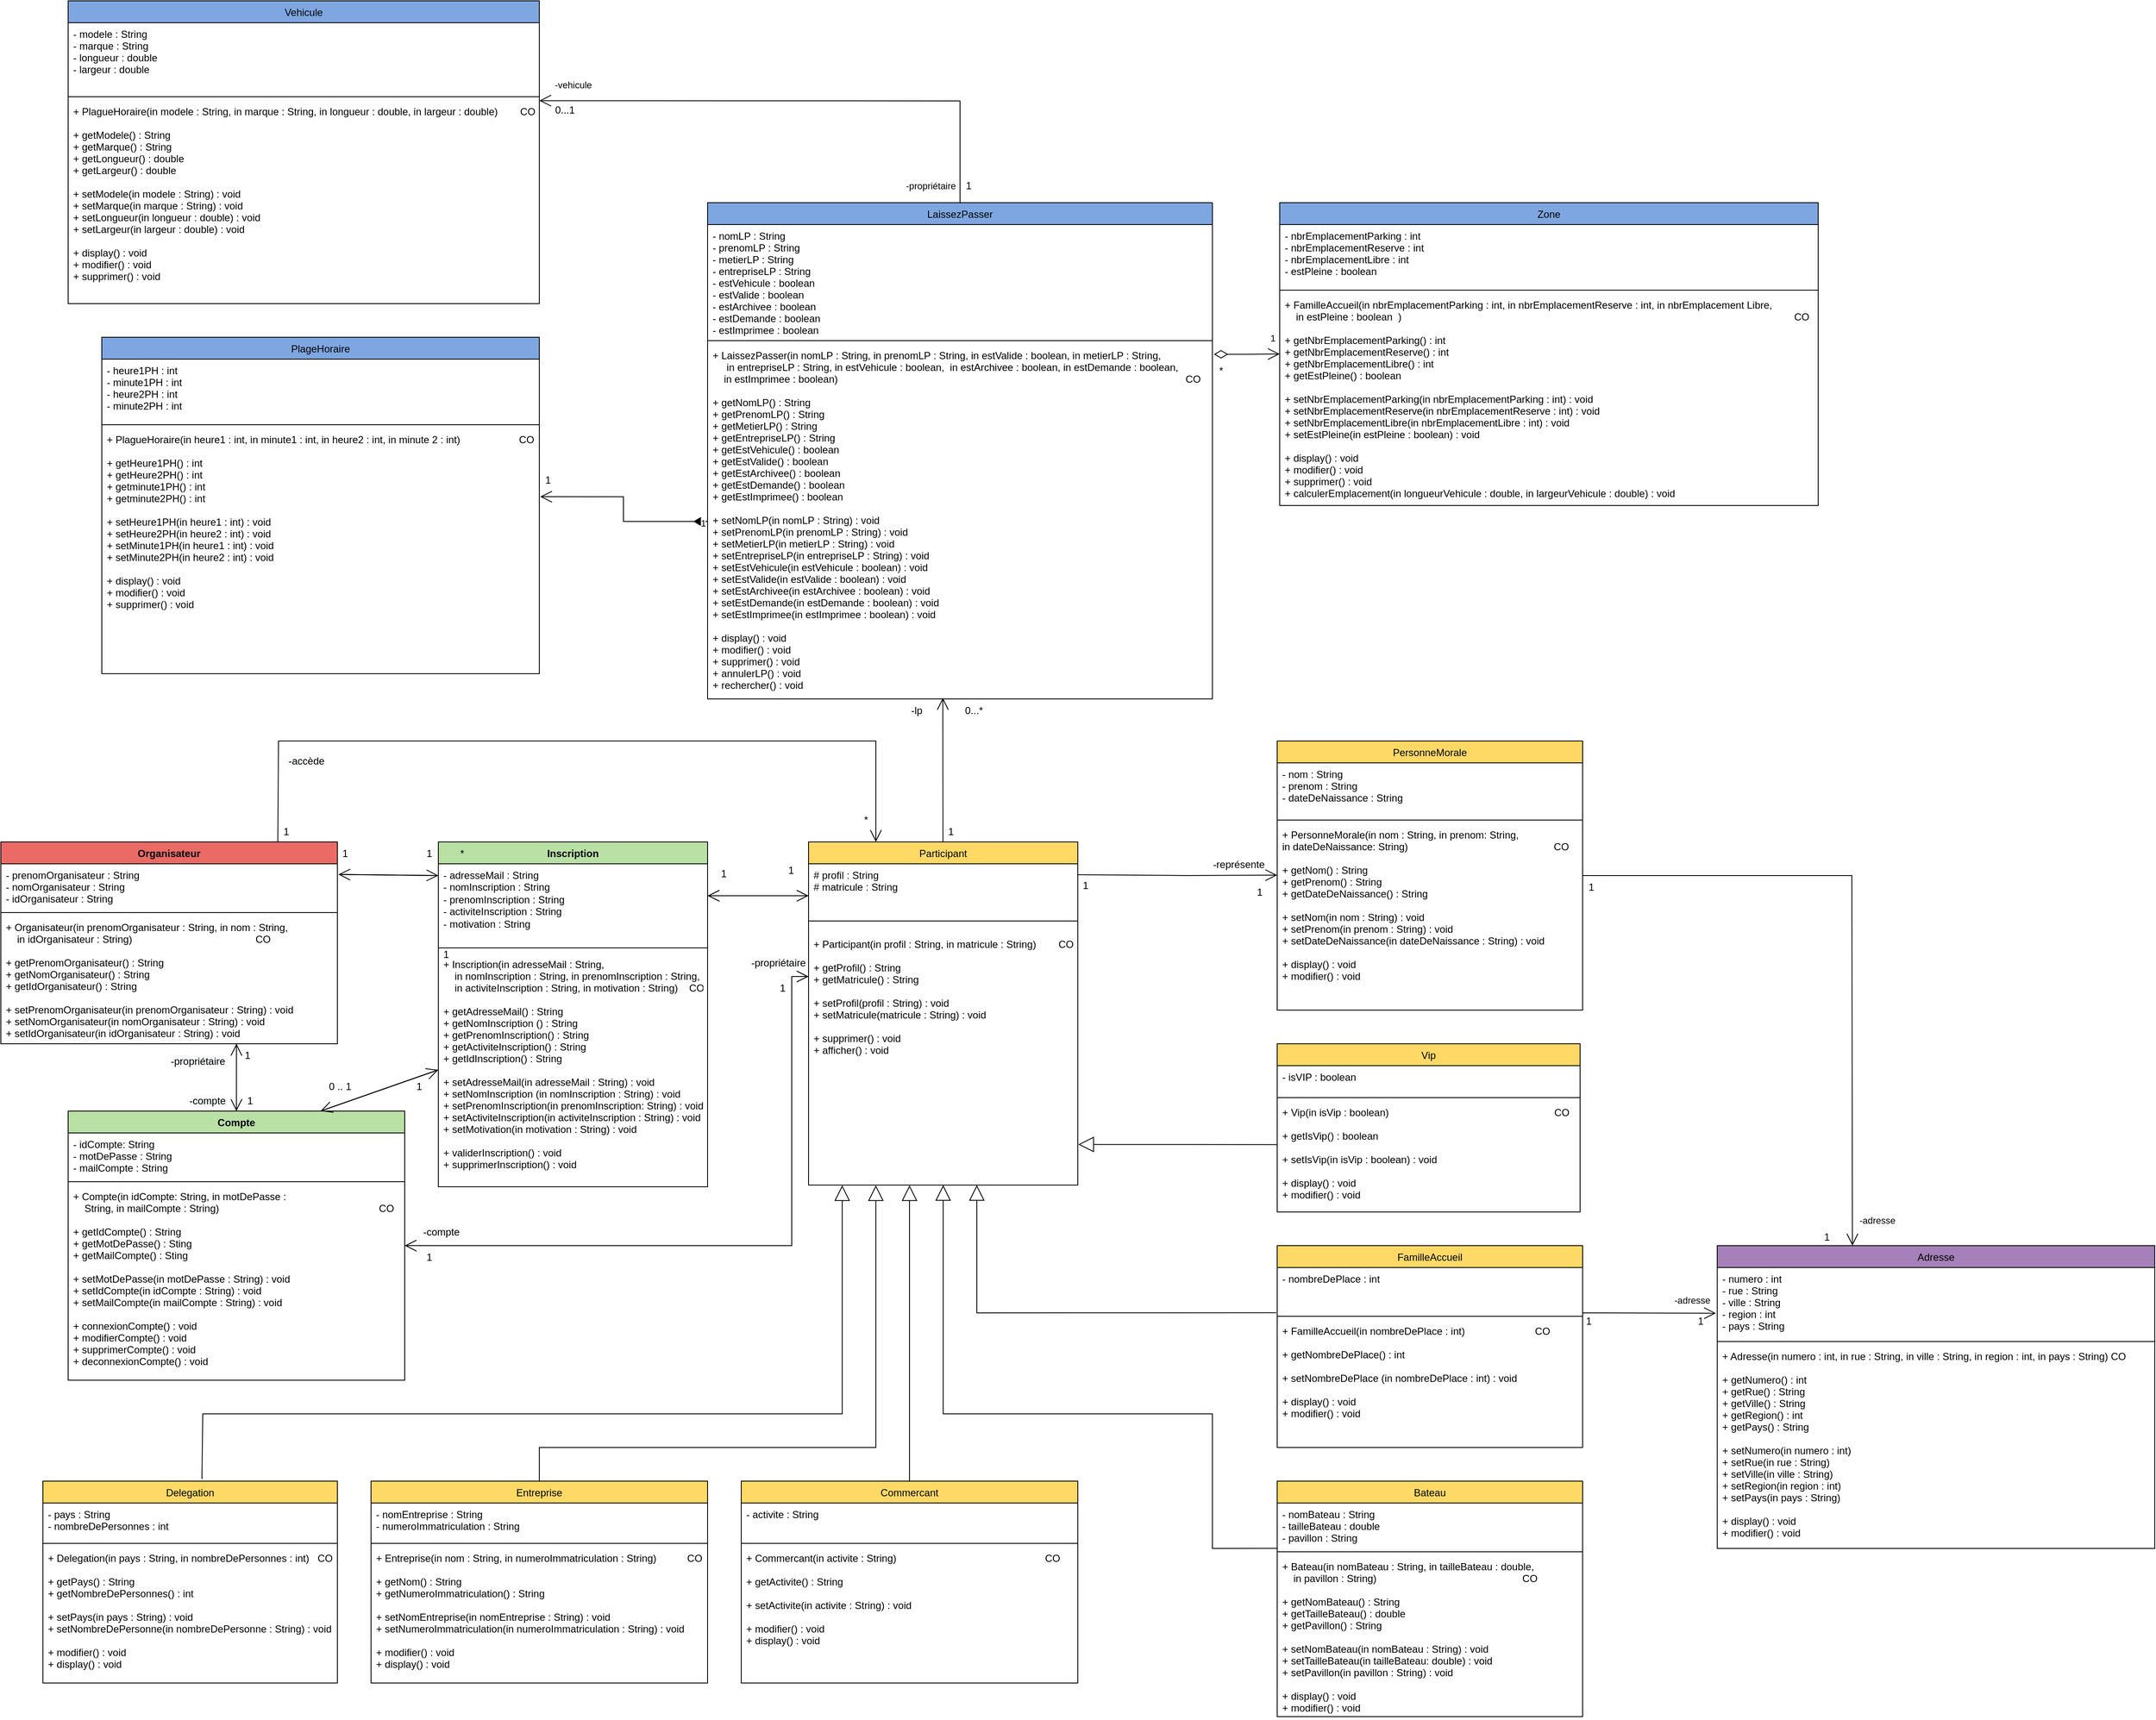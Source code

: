 <mxfile version="17.1.2" type="github">
  <diagram id="pmPVxWBvfErrvhI0WtuU" name="DDC1">
    <mxGraphModel dx="2447" dy="2201" grid="1" gridSize="10" guides="1" tooltips="1" connect="1" arrows="1" fold="1" page="1" pageScale="1" pageWidth="1169" pageHeight="827" background="none" math="0" shadow="0">
      <root>
        <mxCell id="0" />
        <mxCell id="1" parent="0" />
        <mxCell id="7gchvuawiLb_LsRf-Ycw-1" value="LaissezPasser" style="swimlane;fontStyle=0;align=center;verticalAlign=top;childLayout=stackLayout;horizontal=1;startSize=26;horizontalStack=0;resizeParent=1;resizeLast=0;collapsible=1;marginBottom=0;rounded=0;shadow=0;strokeWidth=1;fillColor=#7EA6E0;" parent="1" vertex="1">
          <mxGeometry x="160" y="-720" width="600" height="590" as="geometry">
            <mxRectangle x="130" y="380" width="160" height="26" as="alternateBounds" />
          </mxGeometry>
        </mxCell>
        <mxCell id="7gchvuawiLb_LsRf-Ycw-2" value="- nomLP : String&#xa;- prenomLP : String&#xa;- metierLP : String&#xa;- entrepriseLP : String&#xa;- estVehicule : boolean&#xa;- estValide : boolean&#xa;- estArchivee : boolean&#xa;- estDemande : boolean&#xa;- estImprimee : boolean" style="text;align=left;verticalAlign=top;spacingLeft=4;spacingRight=4;overflow=hidden;rotatable=0;points=[[0,0.5],[1,0.5]];portConstraint=eastwest;" parent="7gchvuawiLb_LsRf-Ycw-1" vertex="1">
          <mxGeometry y="26" width="600" height="134" as="geometry" />
        </mxCell>
        <mxCell id="7gchvuawiLb_LsRf-Ycw-3" value="" style="line;html=1;strokeWidth=1;align=left;verticalAlign=middle;spacingTop=-1;spacingLeft=3;spacingRight=3;rotatable=0;labelPosition=right;points=[];portConstraint=eastwest;" parent="7gchvuawiLb_LsRf-Ycw-1" vertex="1">
          <mxGeometry y="160" width="600" height="8" as="geometry" />
        </mxCell>
        <mxCell id="7gchvuawiLb_LsRf-Ycw-4" value="+ LaissezPasser(in nomLP : String, in prenomLP : String, in estValide : boolean, in metierLP : String,&#xa;     in entrepriseLP : String, in estVehicule : boolean,  in estArchivee : boolean, in estDemande : boolean, &#xa;    in estImprimee : boolean)                                                                                                                            CO&#xa;&#xa;+ getNomLP() : String&#xa;+ getPrenomLP() : String&#xa;+ getMetierLP() : String&#xa;+ getEntrepriseLP() : String&#xa;+ getEstVehicule() : boolean&#xa;+ getEstValide() : boolean&#xa;+ getEstArchivee() : boolean &#xa;+ getEstDemande() : boolean &#xa;+ getEstImprimee() : boolean &#xa;&#xa;+ setNomLP(in nomLP : String) : void&#xa;+ setPrenomLP(in prenomLP : String) : void&#xa;+ setMetierLP(in metierLP : String) : void&#xa;+ setEntrepriseLP(in entrepriseLP : String) : void&#xa;+ setEstVehicule(in estVehicule : boolean) : void&#xa;+ setEstValide(in estValide : boolean) : void&#xa;+ setEstArchivee(in estArchivee : boolean) : void&#xa;+ setEstDemande(in estDemande : boolean) : void&#xa;+ setEstImprimee(in estImprimee : boolean) : void&#xa;&#xa;+ display() : void&#xa;+ modifier() : void&#xa;+ supprimer() : void&#xa;+ annulerLP() : void&#xa;+ rechercher() : void&#xa;" style="text;align=left;verticalAlign=top;spacingLeft=4;spacingRight=4;overflow=hidden;rotatable=0;points=[[0,0.5],[1,0.5]];portConstraint=eastwest;" parent="7gchvuawiLb_LsRf-Ycw-1" vertex="1">
          <mxGeometry y="168" width="600" height="422" as="geometry" />
        </mxCell>
        <mxCell id="7gchvuawiLb_LsRf-Ycw-7" value="Participant" style="swimlane;fontStyle=0;align=center;verticalAlign=top;childLayout=stackLayout;horizontal=1;startSize=26;horizontalStack=0;resizeParent=1;resizeLast=0;collapsible=1;marginBottom=0;rounded=0;shadow=0;strokeWidth=1;fillColor=#FFD966;" parent="1" vertex="1">
          <mxGeometry x="280" y="40" width="320" height="408" as="geometry">
            <mxRectangle x="330" y="50" width="160" height="26" as="alternateBounds" />
          </mxGeometry>
        </mxCell>
        <mxCell id="7gchvuawiLb_LsRf-Ycw-8" value="# profil : String&#xa;# matricule : String&#xa;" style="text;align=left;verticalAlign=top;spacingLeft=4;spacingRight=4;overflow=hidden;rotatable=0;points=[[0,0.5],[1,0.5]];portConstraint=eastwest;rounded=0;shadow=0;html=0;" parent="7gchvuawiLb_LsRf-Ycw-7" vertex="1">
          <mxGeometry y="26" width="320" height="54" as="geometry" />
        </mxCell>
        <mxCell id="7gchvuawiLb_LsRf-Ycw-9" value="" style="line;html=1;strokeWidth=1;align=left;verticalAlign=middle;spacingTop=-1;spacingLeft=3;spacingRight=3;rotatable=0;labelPosition=right;points=[];portConstraint=eastwest;" parent="7gchvuawiLb_LsRf-Ycw-7" vertex="1">
          <mxGeometry y="80" width="320" height="28" as="geometry" />
        </mxCell>
        <mxCell id="7gchvuawiLb_LsRf-Ycw-10" value="+ Participant(in profil : String, in matricule : String)        CO&#xa;&#xa;+ getProfil() : String&#xa;+ getMatricule() : String&#xa;&#xa;+ setProfil(profil : String) : void&#xa;+ setMatricule(matricule : String) : void&#xa;&#xa;+ supprimer() : void&#xa;+ afficher() : void&#xa;&#xa;" style="text;align=left;verticalAlign=top;spacingLeft=4;spacingRight=4;overflow=hidden;rotatable=0;points=[[0,0.5],[1,0.5]];portConstraint=eastwest;" parent="7gchvuawiLb_LsRf-Ycw-7" vertex="1">
          <mxGeometry y="108" width="320" height="300" as="geometry" />
        </mxCell>
        <mxCell id="7gchvuawiLb_LsRf-Ycw-11" value="PersonneMorale" style="swimlane;fontStyle=0;align=center;verticalAlign=top;childLayout=stackLayout;horizontal=1;startSize=26;horizontalStack=0;resizeParent=1;resizeLast=0;collapsible=1;marginBottom=0;rounded=0;shadow=0;strokeWidth=1;fillColor=#FFD966;" parent="1" vertex="1">
          <mxGeometry x="837" y="-80" width="363" height="320" as="geometry">
            <mxRectangle x="330" y="50" width="160" height="26" as="alternateBounds" />
          </mxGeometry>
        </mxCell>
        <mxCell id="7gchvuawiLb_LsRf-Ycw-12" value="- nom : String&#xa;- prenom : String&#xa;- dateDeNaissance : String&#xa;" style="text;align=left;verticalAlign=top;spacingLeft=4;spacingRight=4;overflow=hidden;rotatable=0;points=[[0,0.5],[1,0.5]];portConstraint=eastwest;rounded=0;shadow=0;html=0;" parent="7gchvuawiLb_LsRf-Ycw-11" vertex="1">
          <mxGeometry y="26" width="363" height="64" as="geometry" />
        </mxCell>
        <mxCell id="7gchvuawiLb_LsRf-Ycw-13" value="" style="line;html=1;strokeWidth=1;align=left;verticalAlign=middle;spacingTop=-1;spacingLeft=3;spacingRight=3;rotatable=0;labelPosition=right;points=[];portConstraint=eastwest;" parent="7gchvuawiLb_LsRf-Ycw-11" vertex="1">
          <mxGeometry y="90" width="363" height="8" as="geometry" />
        </mxCell>
        <mxCell id="7gchvuawiLb_LsRf-Ycw-14" value="+ PersonneMorale(in nom : String, in prenom: String, &#xa;in dateDeNaissance: String)                                                    CO&#xa;&#xa;+ getNom() : String&#xa;+ getPrenom() : String&#xa;+ getDateDeNaissance() : String&#xa;&#xa;+ setNom(in nom : String) : void&#xa;+ setPrenom(in prenom : String) : void&#xa;+ setDateDeNaissance(in dateDeNaissance : String) : void&#xa;&#xa;+ display() : void&#xa;+ modifier() : void" style="text;align=left;verticalAlign=top;spacingLeft=4;spacingRight=4;overflow=hidden;rotatable=0;points=[[0,0.5],[1,0.5]];portConstraint=eastwest;" parent="7gchvuawiLb_LsRf-Ycw-11" vertex="1">
          <mxGeometry y="98" width="363" height="222" as="geometry" />
        </mxCell>
        <mxCell id="7gchvuawiLb_LsRf-Ycw-15" value="Entreprise" style="swimlane;fontStyle=0;align=center;verticalAlign=top;childLayout=stackLayout;horizontal=1;startSize=26;horizontalStack=0;resizeParent=1;resizeLast=0;collapsible=1;marginBottom=0;rounded=0;shadow=0;strokeWidth=1;fillColor=#FFD966;" parent="1" vertex="1">
          <mxGeometry x="-240" y="800" width="400" height="240" as="geometry">
            <mxRectangle x="130" y="380" width="160" height="26" as="alternateBounds" />
          </mxGeometry>
        </mxCell>
        <mxCell id="7gchvuawiLb_LsRf-Ycw-16" value="- nomEntreprise : String&#xa;- numeroImmatriculation : String" style="text;align=left;verticalAlign=top;spacingLeft=4;spacingRight=4;overflow=hidden;rotatable=0;points=[[0,0.5],[1,0.5]];portConstraint=eastwest;" parent="7gchvuawiLb_LsRf-Ycw-15" vertex="1">
          <mxGeometry y="26" width="400" height="44" as="geometry" />
        </mxCell>
        <mxCell id="7gchvuawiLb_LsRf-Ycw-17" value="" style="line;html=1;strokeWidth=1;align=left;verticalAlign=middle;spacingTop=-1;spacingLeft=3;spacingRight=3;rotatable=0;labelPosition=right;points=[];portConstraint=eastwest;" parent="7gchvuawiLb_LsRf-Ycw-15" vertex="1">
          <mxGeometry y="70" width="400" height="8" as="geometry" />
        </mxCell>
        <mxCell id="7gchvuawiLb_LsRf-Ycw-18" value="+ Entreprise(in nom : String, in numeroImmatriculation : String)           CO&#xa;&#xa;+ getNom() : String&#xa;+ getNumeroImmatriculation() : String&#xa;&#xa;+ setNomEntreprise(in nomEntreprise : String) : void&#xa;+ setNumeroImmatriculation(in numeroImmatriculation : String) : void&#xa;&#xa;+ modifier() : void &#xa;+ display() : void" style="text;align=left;verticalAlign=top;spacingLeft=4;spacingRight=4;overflow=hidden;rotatable=0;points=[[0,0.5],[1,0.5]];portConstraint=eastwest;" parent="7gchvuawiLb_LsRf-Ycw-15" vertex="1">
          <mxGeometry y="78" width="400" height="162" as="geometry" />
        </mxCell>
        <mxCell id="7gchvuawiLb_LsRf-Ycw-19" value="Delegation" style="swimlane;fontStyle=0;align=center;verticalAlign=top;childLayout=stackLayout;horizontal=1;startSize=26;horizontalStack=0;resizeParent=1;resizeLast=0;collapsible=1;marginBottom=0;rounded=0;shadow=0;strokeWidth=1;fillColor=#FFD966;" parent="1" vertex="1">
          <mxGeometry x="-630" y="800" width="350" height="240" as="geometry">
            <mxRectangle x="130" y="380" width="160" height="26" as="alternateBounds" />
          </mxGeometry>
        </mxCell>
        <mxCell id="7gchvuawiLb_LsRf-Ycw-20" value="- pays : String&#xa;- nombreDePersonnes : int" style="text;align=left;verticalAlign=top;spacingLeft=4;spacingRight=4;overflow=hidden;rotatable=0;points=[[0,0.5],[1,0.5]];portConstraint=eastwest;" parent="7gchvuawiLb_LsRf-Ycw-19" vertex="1">
          <mxGeometry y="26" width="350" height="44" as="geometry" />
        </mxCell>
        <mxCell id="7gchvuawiLb_LsRf-Ycw-21" value="" style="line;html=1;strokeWidth=1;align=left;verticalAlign=middle;spacingTop=-1;spacingLeft=3;spacingRight=3;rotatable=0;labelPosition=right;points=[];portConstraint=eastwest;" parent="7gchvuawiLb_LsRf-Ycw-19" vertex="1">
          <mxGeometry y="70" width="350" height="8" as="geometry" />
        </mxCell>
        <mxCell id="7gchvuawiLb_LsRf-Ycw-22" value="+ Delegation(in pays : String, in nombreDePersonnes : int)   CO&#xa;&#xa;+ getPays() : String&#xa;+ getNombreDePersonnes() : int&#xa;&#xa;+ setPays(in pays : String) : void&#xa;+ setNombreDePersonne(in nombreDePersonne : String) : void&#xa;&#xa;+ modifier() : void &#xa;+ display() : void&#xa;&#xa;&#xa;" style="text;align=left;verticalAlign=top;spacingLeft=4;spacingRight=4;overflow=hidden;rotatable=0;points=[[0,0.5],[1,0.5]];portConstraint=eastwest;" parent="7gchvuawiLb_LsRf-Ycw-19" vertex="1">
          <mxGeometry y="78" width="350" height="162" as="geometry" />
        </mxCell>
        <mxCell id="7gchvuawiLb_LsRf-Ycw-23" value="Commercant" style="swimlane;fontStyle=0;align=center;verticalAlign=top;childLayout=stackLayout;horizontal=1;startSize=26;horizontalStack=0;resizeParent=1;resizeLast=0;collapsible=1;marginBottom=0;rounded=0;shadow=0;strokeWidth=1;fillColor=#FFD966;" parent="1" vertex="1">
          <mxGeometry x="200" y="800" width="400" height="240" as="geometry">
            <mxRectangle x="130" y="380" width="160" height="26" as="alternateBounds" />
          </mxGeometry>
        </mxCell>
        <mxCell id="7gchvuawiLb_LsRf-Ycw-24" value="- activite : String&#xa;" style="text;align=left;verticalAlign=top;spacingLeft=4;spacingRight=4;overflow=hidden;rotatable=0;points=[[0,0.5],[1,0.5]];portConstraint=eastwest;" parent="7gchvuawiLb_LsRf-Ycw-23" vertex="1">
          <mxGeometry y="26" width="400" height="44" as="geometry" />
        </mxCell>
        <mxCell id="7gchvuawiLb_LsRf-Ycw-25" value="" style="line;html=1;strokeWidth=1;align=left;verticalAlign=middle;spacingTop=-1;spacingLeft=3;spacingRight=3;rotatable=0;labelPosition=right;points=[];portConstraint=eastwest;" parent="7gchvuawiLb_LsRf-Ycw-23" vertex="1">
          <mxGeometry y="70" width="400" height="8" as="geometry" />
        </mxCell>
        <mxCell id="7gchvuawiLb_LsRf-Ycw-26" value="+ Commercant(in activite : String)                                                     CO &#xa;&#xa;+ getActivite() : String   &#xa;                                                  &#xa;+ setActivite(in activite : String) : void&#xa;&#xa;+ modifier() : void&#xa;+ display() : void&#xa;" style="text;align=left;verticalAlign=top;spacingLeft=4;spacingRight=4;overflow=hidden;rotatable=0;points=[[0,0.5],[1,0.5]];portConstraint=eastwest;" parent="7gchvuawiLb_LsRf-Ycw-23" vertex="1">
          <mxGeometry y="78" width="400" height="162" as="geometry" />
        </mxCell>
        <mxCell id="7gchvuawiLb_LsRf-Ycw-27" value="Bateau" style="swimlane;fontStyle=0;align=center;verticalAlign=top;childLayout=stackLayout;horizontal=1;startSize=26;horizontalStack=0;resizeParent=1;resizeLast=0;collapsible=1;marginBottom=0;rounded=0;shadow=0;strokeWidth=1;fillColor=#FFD966;" parent="1" vertex="1">
          <mxGeometry x="837" y="800" width="363" height="280" as="geometry">
            <mxRectangle x="130" y="380" width="160" height="26" as="alternateBounds" />
          </mxGeometry>
        </mxCell>
        <mxCell id="7gchvuawiLb_LsRf-Ycw-28" value="- nomBateau : String&#xa;- tailleBateau : double&#xa;- pavillon : String" style="text;align=left;verticalAlign=top;spacingLeft=4;spacingRight=4;overflow=hidden;rotatable=0;points=[[0,0.5],[1,0.5]];portConstraint=eastwest;" parent="7gchvuawiLb_LsRf-Ycw-27" vertex="1">
          <mxGeometry y="26" width="363" height="54" as="geometry" />
        </mxCell>
        <mxCell id="7gchvuawiLb_LsRf-Ycw-29" value="" style="line;html=1;strokeWidth=1;align=left;verticalAlign=middle;spacingTop=-1;spacingLeft=3;spacingRight=3;rotatable=0;labelPosition=right;points=[];portConstraint=eastwest;" parent="7gchvuawiLb_LsRf-Ycw-27" vertex="1">
          <mxGeometry y="80" width="363" height="8" as="geometry" />
        </mxCell>
        <mxCell id="7gchvuawiLb_LsRf-Ycw-30" value="+ Bateau(in nomBateau : String, in tailleBateau : double, &#xa;    in pavillon : String)                                                    CO&#xa;&#xa;+ getNomBateau() : String&#xa;+ getTailleBateau() : double&#xa;+ getPavillon() : String&#xa;&#xa;+ setNomBateau(in nomBateau : String) : void&#xa;+ setTailleBateau(in tailleBateau: double) : void&#xa;+ setPavillon(in pavillon : String) : void&#xa;&#xa;+ display() : void&#xa;+ modifier() : void&#xa;" style="text;align=left;verticalAlign=top;spacingLeft=4;spacingRight=4;overflow=hidden;rotatable=0;points=[[0,0.5],[1,0.5]];portConstraint=eastwest;" parent="7gchvuawiLb_LsRf-Ycw-27" vertex="1">
          <mxGeometry y="88" width="363" height="192" as="geometry" />
        </mxCell>
        <mxCell id="7gchvuawiLb_LsRf-Ycw-31" value="FamilleAccueil" style="swimlane;fontStyle=0;align=center;verticalAlign=top;childLayout=stackLayout;horizontal=1;startSize=26;horizontalStack=0;resizeParent=1;resizeLast=0;collapsible=1;marginBottom=0;rounded=0;shadow=0;strokeWidth=1;fillColor=#FFD966;" parent="1" vertex="1">
          <mxGeometry x="837" y="520" width="363" height="240" as="geometry">
            <mxRectangle x="130" y="380" width="160" height="26" as="alternateBounds" />
          </mxGeometry>
        </mxCell>
        <mxCell id="7gchvuawiLb_LsRf-Ycw-32" value="- nombreDePlace : int" style="text;align=left;verticalAlign=top;spacingLeft=4;spacingRight=4;overflow=hidden;rotatable=0;points=[[0,0.5],[1,0.5]];portConstraint=eastwest;" parent="7gchvuawiLb_LsRf-Ycw-31" vertex="1">
          <mxGeometry y="26" width="363" height="54" as="geometry" />
        </mxCell>
        <mxCell id="7gchvuawiLb_LsRf-Ycw-33" value="" style="line;html=1;strokeWidth=1;align=left;verticalAlign=middle;spacingTop=-1;spacingLeft=3;spacingRight=3;rotatable=0;labelPosition=right;points=[];portConstraint=eastwest;" parent="7gchvuawiLb_LsRf-Ycw-31" vertex="1">
          <mxGeometry y="80" width="363" height="8" as="geometry" />
        </mxCell>
        <mxCell id="7gchvuawiLb_LsRf-Ycw-34" value="+ FamilleAccueil(in nombreDePlace : int)                         CO&#xa;&#xa;+ getNombreDePlace() : int&#xa;&#xa;+ setNombreDePlace (in nombreDePlace : int) : void&#xa;&#xa;+ display() : void&#xa;+ modifier() : void&#xa;" style="text;align=left;verticalAlign=top;spacingLeft=4;spacingRight=4;overflow=hidden;rotatable=0;points=[[0,0.5],[1,0.5]];portConstraint=eastwest;" parent="7gchvuawiLb_LsRf-Ycw-31" vertex="1">
          <mxGeometry y="88" width="363" height="152" as="geometry" />
        </mxCell>
        <mxCell id="7gchvuawiLb_LsRf-Ycw-35" value="Vip" style="swimlane;fontStyle=0;align=center;verticalAlign=top;childLayout=stackLayout;horizontal=1;startSize=26;horizontalStack=0;resizeParent=1;resizeLast=0;collapsible=1;marginBottom=0;rounded=0;shadow=0;strokeWidth=1;strokeColor=#000000;fillColor=#FFD966;" parent="1" vertex="1">
          <mxGeometry x="837" y="280" width="360" height="200" as="geometry">
            <mxRectangle x="130" y="380" width="160" height="26" as="alternateBounds" />
          </mxGeometry>
        </mxCell>
        <mxCell id="7gchvuawiLb_LsRf-Ycw-36" value="- isVIP : boolean" style="text;align=left;verticalAlign=top;spacingLeft=4;spacingRight=4;overflow=hidden;rotatable=0;points=[[0,0.5],[1,0.5]];portConstraint=eastwest;rounded=0;shadow=0;html=0;" parent="7gchvuawiLb_LsRf-Ycw-35" vertex="1">
          <mxGeometry y="26" width="360" height="34" as="geometry" />
        </mxCell>
        <mxCell id="7gchvuawiLb_LsRf-Ycw-37" value="" style="line;html=1;strokeWidth=1;align=left;verticalAlign=middle;spacingTop=-1;spacingLeft=3;spacingRight=3;rotatable=0;labelPosition=right;points=[];portConstraint=eastwest;" parent="7gchvuawiLb_LsRf-Ycw-35" vertex="1">
          <mxGeometry y="60" width="360" height="8" as="geometry" />
        </mxCell>
        <mxCell id="7gchvuawiLb_LsRf-Ycw-38" value="+ Vip(in isVip : boolean)                                                           CO&#xa;&#xa;+ getIsVip() : boolean&#xa;&#xa;+ setIsVip(in isVip : boolean) : void&#xa;&#xa;+ display() : void&#xa;+ modifier() : void" style="text;align=left;verticalAlign=top;spacingLeft=4;spacingRight=4;overflow=hidden;rotatable=0;points=[[0,0.5],[1,0.5]];portConstraint=eastwest;" parent="7gchvuawiLb_LsRf-Ycw-35" vertex="1">
          <mxGeometry y="68" width="360" height="132" as="geometry" />
        </mxCell>
        <mxCell id="7gchvuawiLb_LsRf-Ycw-39" value="-représente" style="text;html=1;resizable=0;points=[];;align=center;verticalAlign=middle;labelBackgroundColor=none;rounded=0;shadow=0;strokeWidth=1;fontSize=12;" parent="1" vertex="1" connectable="0">
          <mxGeometry x="799.997" y="66.004" as="geometry">
            <mxPoint x="-9" y="1" as="offset" />
          </mxGeometry>
        </mxCell>
        <mxCell id="7gchvuawiLb_LsRf-Ycw-40" value="1" style="text;align=left;verticalAlign=top;spacingLeft=4;spacingRight=4;overflow=hidden;rotatable=0;points=[[0,0.5],[1,0.5]];portConstraint=eastwest;rounded=0;shadow=0;html=0;" parent="1" vertex="1">
          <mxGeometry x="600" y="78" width="20" height="26" as="geometry" />
        </mxCell>
        <mxCell id="7gchvuawiLb_LsRf-Ycw-41" value="1" style="text;align=left;verticalAlign=top;spacingLeft=4;spacingRight=4;overflow=hidden;rotatable=0;points=[[0,0.5],[1,0.5]];portConstraint=eastwest;rounded=0;shadow=0;html=0;" parent="1" vertex="1">
          <mxGeometry x="807" y="86" width="20" height="26" as="geometry" />
        </mxCell>
        <mxCell id="7gchvuawiLb_LsRf-Ycw-42" value="Inscription" style="swimlane;fontStyle=1;align=center;verticalAlign=top;childLayout=stackLayout;horizontal=1;startSize=26;horizontalStack=0;resizeParent=1;resizeParentMax=0;resizeLast=0;collapsible=1;marginBottom=0;fillColor=#B9E0A5;" parent="1" vertex="1">
          <mxGeometry x="-160" y="40" width="320" height="410" as="geometry" />
        </mxCell>
        <mxCell id="7gchvuawiLb_LsRf-Ycw-43" value="- adresseMail : String&lt;br&gt;- nomInscription : String&lt;br&gt;- prenomInscription : String&amp;nbsp;&lt;br&gt;- activiteInscription : String&amp;nbsp;&lt;br&gt;- motivation : String" style="text;strokeColor=none;fillColor=none;align=left;verticalAlign=top;spacingLeft=4;spacingRight=4;overflow=hidden;rotatable=0;points=[[0,0.5],[1,0.5]];portConstraint=eastwest;horizontal=1;treeFolding=0;treeMoving=0;enumerate=0;comic=0;part=0;dropTarget=0;autosize=0;html=1;perimeter=rectanglePerimeter;" parent="7gchvuawiLb_LsRf-Ycw-42" vertex="1">
          <mxGeometry y="26" width="320" height="94" as="geometry" />
        </mxCell>
        <mxCell id="7gchvuawiLb_LsRf-Ycw-44" value="" style="line;strokeWidth=1;fillColor=none;align=left;verticalAlign=middle;spacingTop=-1;spacingLeft=3;spacingRight=3;rotatable=0;labelPosition=right;points=[];portConstraint=eastwest;" parent="7gchvuawiLb_LsRf-Ycw-42" vertex="1">
          <mxGeometry y="120" width="320" height="12" as="geometry" />
        </mxCell>
        <mxCell id="7gchvuawiLb_LsRf-Ycw-45" value="+ Inscription(in adresseMail : String, &#xa;    in nomInscription : String, in prenomInscription : String,&#xa;    in activiteInscription : String, in motivation : String)    CO&#xa;&#xa;+ getAdresseMail() : String&#xa;+ getNomInscription () : String&#xa;+ getPrenomInscription() : String&#xa;+ getActiviteInscription() : String&#xa;+ getIdInscription() : String&#xa;&#xa;+ setAdresseMail(in adresseMail : String) : void&#xa;+ setNomInscription (in nomInscription : String) : void&#xa;+ setPrenomInscription(in prenomInscription: String) : void&#xa;+ setActiviteInscription(in activiteInscription : String) : void&#xa;+ setMotivation(in motivation : String) : void&#xa;&#xa;+ validerInscription() : void&#xa;+ supprimerInscription() : void" style="text;align=left;verticalAlign=top;spacingLeft=4;spacingRight=4;overflow=hidden;rotatable=0;points=[[0,0.5],[1,0.5]];portConstraint=eastwest;" parent="7gchvuawiLb_LsRf-Ycw-42" vertex="1">
          <mxGeometry y="132" width="320" height="278" as="geometry" />
        </mxCell>
        <mxCell id="7gchvuawiLb_LsRf-Ycw-46" value="Compte" style="swimlane;fontStyle=1;align=center;verticalAlign=top;childLayout=stackLayout;horizontal=1;startSize=26;horizontalStack=0;resizeParent=1;resizeParentMax=0;resizeLast=0;collapsible=1;marginBottom=0;fillColor=#B9E0A5;" parent="1" vertex="1">
          <mxGeometry x="-600" y="360" width="400" height="320" as="geometry" />
        </mxCell>
        <mxCell id="7gchvuawiLb_LsRf-Ycw-47" value="- idCompte: String&#xa;- motDePasse : String&#xa;- mailCompte : String" style="text;strokeColor=none;fillColor=none;align=left;verticalAlign=top;spacingLeft=4;spacingRight=4;overflow=hidden;rotatable=0;points=[[0,0.5],[1,0.5]];portConstraint=eastwest;" parent="7gchvuawiLb_LsRf-Ycw-46" vertex="1">
          <mxGeometry y="26" width="400" height="54" as="geometry" />
        </mxCell>
        <mxCell id="7gchvuawiLb_LsRf-Ycw-48" value="" style="line;strokeWidth=1;fillColor=none;align=left;verticalAlign=middle;spacingTop=-1;spacingLeft=3;spacingRight=3;rotatable=0;labelPosition=right;points=[];portConstraint=eastwest;" parent="7gchvuawiLb_LsRf-Ycw-46" vertex="1">
          <mxGeometry y="80" width="400" height="8" as="geometry" />
        </mxCell>
        <mxCell id="7gchvuawiLb_LsRf-Ycw-49" value="+ Compte(in idCompte: String, in motDePasse : &#xa;    String, in mailCompte : String)                                                         CO&#xa;&#xa;+ getIdCompte() : String&#xa;+ getMotDePasse() : Sting&#xa;+ getMailCompte() : Sting&#xa;&#xa;+ setMotDePasse(in motDePasse : String) : void&#xa;+ setIdCompte(in idCompte : String) : void&#xa;+ setMailCompte(in mailCompte : String) : void&#xa;&#xa;+ connexionCompte() : void&#xa;+ modifierCompte() : void&#xa;+ supprimerCompte() : void&#xa;+ deconnexionCompte() : void" style="text;strokeColor=none;fillColor=none;align=left;verticalAlign=top;spacingLeft=4;spacingRight=4;overflow=hidden;rotatable=0;points=[[0,0.5],[1,0.5]];portConstraint=eastwest;" parent="7gchvuawiLb_LsRf-Ycw-46" vertex="1">
          <mxGeometry y="88" width="400" height="232" as="geometry" />
        </mxCell>
        <mxCell id="7gchvuawiLb_LsRf-Ycw-50" value="&lt;br&gt;" style="endArrow=block;endSize=16;endFill=0;html=1;rounded=0;exitX=0.54;exitY=-0.011;exitDx=0;exitDy=0;exitPerimeter=0;entryX=0.125;entryY=1.001;entryDx=0;entryDy=0;entryPerimeter=0;" parent="1" source="7gchvuawiLb_LsRf-Ycw-19" target="7gchvuawiLb_LsRf-Ycw-10" edge="1">
          <mxGeometry x="-0.125" y="-40" width="160" relative="1" as="geometry">
            <mxPoint x="-768.96" y="720" as="sourcePoint" />
            <mxPoint x="320" y="450" as="targetPoint" />
            <mxPoint as="offset" />
            <Array as="points">
              <mxPoint x="-440" y="720" />
              <mxPoint x="320" y="720" />
            </Array>
          </mxGeometry>
        </mxCell>
        <mxCell id="7gchvuawiLb_LsRf-Ycw-51" value="&lt;br&gt;" style="endArrow=block;endSize=16;endFill=0;html=1;rounded=0;exitX=0.5;exitY=0;exitDx=0;exitDy=0;entryX=0.25;entryY=1.001;entryDx=0;entryDy=0;entryPerimeter=0;" parent="1" source="7gchvuawiLb_LsRf-Ycw-15" target="7gchvuawiLb_LsRf-Ycw-10" edge="1">
          <mxGeometry x="-0.125" y="-40" width="160" relative="1" as="geometry">
            <mxPoint x="-745" y="731" as="sourcePoint" />
            <mxPoint x="360" y="450" as="targetPoint" />
            <mxPoint as="offset" />
            <Array as="points">
              <mxPoint x="-40" y="760" />
              <mxPoint x="360" y="760" />
            </Array>
          </mxGeometry>
        </mxCell>
        <mxCell id="7gchvuawiLb_LsRf-Ycw-52" value="&lt;br&gt;" style="endArrow=block;endSize=16;endFill=0;html=1;rounded=0;exitX=0.5;exitY=0;exitDx=0;exitDy=0;entryX=0.375;entryY=1.001;entryDx=0;entryDy=0;entryPerimeter=0;" parent="1" source="7gchvuawiLb_LsRf-Ycw-23" target="7gchvuawiLb_LsRf-Ycw-10" edge="1">
          <mxGeometry x="-0.125" y="-40" width="160" relative="1" as="geometry">
            <mxPoint x="-735" y="741" as="sourcePoint" />
            <mxPoint x="400" y="450" as="targetPoint" />
            <mxPoint as="offset" />
          </mxGeometry>
        </mxCell>
        <mxCell id="7gchvuawiLb_LsRf-Ycw-53" value="&lt;br&gt;" style="endArrow=block;endSize=16;endFill=0;html=1;rounded=0;exitX=0.002;exitY=0.997;exitDx=0;exitDy=0;exitPerimeter=0;entryX=0.5;entryY=1;entryDx=0;entryDy=0;" parent="1" source="7gchvuawiLb_LsRf-Ycw-28" target="7gchvuawiLb_LsRf-Ycw-7" edge="1">
          <mxGeometry x="-0.125" y="-40" width="160" relative="1" as="geometry">
            <mxPoint x="820" y="880" as="sourcePoint" />
            <mxPoint x="440" y="450" as="targetPoint" />
            <mxPoint as="offset" />
            <Array as="points">
              <mxPoint x="770" y="880" />
              <mxPoint x="760" y="880" />
              <mxPoint x="760" y="720" />
              <mxPoint x="440" y="720" />
            </Array>
          </mxGeometry>
        </mxCell>
        <mxCell id="7gchvuawiLb_LsRf-Ycw-54" value="&lt;br&gt;" style="endArrow=block;endSize=16;endFill=0;html=1;rounded=0;exitX=-0.003;exitY=0.995;exitDx=0;exitDy=0;exitPerimeter=0;entryX=0.625;entryY=1;entryDx=0;entryDy=0;entryPerimeter=0;" parent="1" source="7gchvuawiLb_LsRf-Ycw-32" target="7gchvuawiLb_LsRf-Ycw-10" edge="1">
          <mxGeometry x="-0.125" y="-40" width="160" relative="1" as="geometry">
            <mxPoint x="826.001" y="598.754" as="sourcePoint" />
            <mxPoint x="490" y="450" as="targetPoint" />
            <mxPoint as="offset" />
            <Array as="points">
              <mxPoint x="480" y="600" />
            </Array>
          </mxGeometry>
        </mxCell>
        <mxCell id="7gchvuawiLb_LsRf-Ycw-55" value="&lt;br&gt;" style="endArrow=block;endSize=16;endFill=0;html=1;rounded=0;exitX=0;exitY=0.393;exitDx=0;exitDy=0;exitPerimeter=0;entryX=1.002;entryY=0.839;entryDx=0;entryDy=0;entryPerimeter=0;" parent="1" source="7gchvuawiLb_LsRf-Ycw-38" target="7gchvuawiLb_LsRf-Ycw-10" edge="1">
          <mxGeometry x="-0.125" y="-40" width="160" relative="1" as="geometry">
            <mxPoint x="1157.0" y="679.0" as="sourcePoint" />
            <mxPoint x="560" y="400" as="targetPoint" />
            <mxPoint as="offset" />
            <Array as="points" />
          </mxGeometry>
        </mxCell>
        <mxCell id="7gchvuawiLb_LsRf-Ycw-56" value="0 .. 1" style="text;align=left;verticalAlign=top;spacingLeft=4;spacingRight=4;overflow=hidden;rotatable=0;points=[[0,0.5],[1,0.5]];portConstraint=eastwest;rounded=0;shadow=0;html=0;" parent="1" vertex="1">
          <mxGeometry x="-296" y="317" width="70" height="26" as="geometry" />
        </mxCell>
        <mxCell id="7gchvuawiLb_LsRf-Ycw-57" value="" style="endArrow=open;endFill=1;endSize=12;html=1;rounded=0;exitX=1.005;exitY=0.233;exitDx=0;exitDy=0;exitPerimeter=0;" parent="1" source="7gchvuawiLb_LsRf-Ycw-76" edge="1">
          <mxGeometry width="160" relative="1" as="geometry">
            <mxPoint x="-290" y="79" as="sourcePoint" />
            <mxPoint x="-160.0" y="80.0" as="targetPoint" />
            <Array as="points">
              <mxPoint x="-160" y="80" />
            </Array>
          </mxGeometry>
        </mxCell>
        <mxCell id="7gchvuawiLb_LsRf-Ycw-58" value="" style="endArrow=open;endFill=1;endSize=12;html=1;rounded=0;entryX=1.003;entryY=0.235;entryDx=0;entryDy=0;entryPerimeter=0;" parent="1" target="7gchvuawiLb_LsRf-Ycw-76" edge="1">
          <mxGeometry width="160" relative="1" as="geometry">
            <mxPoint x="-160.0" y="80.0" as="sourcePoint" />
            <mxPoint x="-293.41" y="79.152" as="targetPoint" />
          </mxGeometry>
        </mxCell>
        <mxCell id="7gchvuawiLb_LsRf-Ycw-59" value="1" style="text;align=left;verticalAlign=top;spacingLeft=4;spacingRight=4;overflow=hidden;rotatable=0;points=[[0,0.5],[1,0.5]];portConstraint=eastwest;rounded=0;shadow=0;html=0;" parent="1" vertex="1">
          <mxGeometry x="-393" y="334" width="20" height="26" as="geometry" />
        </mxCell>
        <mxCell id="7gchvuawiLb_LsRf-Ycw-60" value="" style="endArrow=open;endFill=1;endSize=12;html=1;rounded=0;exitX=0.5;exitY=0;exitDx=0;exitDy=0;" parent="1" source="7gchvuawiLb_LsRf-Ycw-46" edge="1">
          <mxGeometry width="160" relative="1" as="geometry">
            <mxPoint x="-110.0" y="90" as="sourcePoint" />
            <mxPoint x="-400.0" y="280.0" as="targetPoint" />
          </mxGeometry>
        </mxCell>
        <mxCell id="7gchvuawiLb_LsRf-Ycw-61" value="" style="endArrow=open;endFill=1;endSize=12;html=1;rounded=0;entryX=0.5;entryY=0;entryDx=0;entryDy=0;" parent="1" target="7gchvuawiLb_LsRf-Ycw-46" edge="1">
          <mxGeometry width="160" relative="1" as="geometry">
            <mxPoint x="-400.0" y="280.0" as="sourcePoint" />
            <mxPoint x="-270.0" y="99.0" as="targetPoint" />
          </mxGeometry>
        </mxCell>
        <mxCell id="7gchvuawiLb_LsRf-Ycw-62" value="*" style="text;align=left;verticalAlign=top;spacingLeft=4;spacingRight=4;overflow=hidden;rotatable=0;points=[[0,0.5],[1,0.5]];portConstraint=eastwest;rounded=0;shadow=0;html=0;" parent="1" vertex="1">
          <mxGeometry x="-140" y="40" width="20" height="26" as="geometry" />
        </mxCell>
        <mxCell id="7gchvuawiLb_LsRf-Ycw-63" value="" style="endArrow=open;endFill=1;endSize=12;html=1;rounded=0;" parent="1" edge="1">
          <mxGeometry width="160" relative="1" as="geometry">
            <mxPoint x="280" y="200.0" as="sourcePoint" />
            <mxPoint x="-200.0" y="520.0" as="targetPoint" />
            <Array as="points">
              <mxPoint x="260" y="200" />
              <mxPoint x="260" y="520" />
            </Array>
          </mxGeometry>
        </mxCell>
        <mxCell id="7gchvuawiLb_LsRf-Ycw-64" value="" style="endArrow=open;endFill=1;endSize=12;html=1;rounded=0;entryX=0.75;entryY=0;entryDx=0;entryDy=0;exitX=0;exitY=0.5;exitDx=0;exitDy=0;" parent="1" source="7gchvuawiLb_LsRf-Ycw-45" target="7gchvuawiLb_LsRf-Ycw-46" edge="1">
          <mxGeometry width="160" relative="1" as="geometry">
            <mxPoint x="-110.0" y="90" as="sourcePoint" />
            <mxPoint x="-280.0" y="89.0" as="targetPoint" />
          </mxGeometry>
        </mxCell>
        <mxCell id="7gchvuawiLb_LsRf-Ycw-65" value="1" style="text;align=left;verticalAlign=top;spacingLeft=4;spacingRight=4;overflow=hidden;rotatable=0;points=[[0,0.5],[1,0.5]];portConstraint=eastwest;rounded=0;shadow=0;html=0;" parent="1" vertex="1">
          <mxGeometry x="-396" y="280" width="23" height="26" as="geometry" />
        </mxCell>
        <mxCell id="7gchvuawiLb_LsRf-Ycw-66" value="1" style="text;align=left;verticalAlign=top;spacingLeft=4;spacingRight=4;overflow=hidden;rotatable=0;points=[[0,0.5],[1,0.5]];portConstraint=eastwest;rounded=0;shadow=0;html=0;" parent="1" vertex="1">
          <mxGeometry x="-160" y="160" width="20" height="26" as="geometry" />
        </mxCell>
        <mxCell id="7gchvuawiLb_LsRf-Ycw-67" value="" style="endArrow=open;endFill=1;endSize=12;html=1;rounded=0;entryX=0;entryY=0.5;entryDx=0;entryDy=0;exitX=0.75;exitY=0;exitDx=0;exitDy=0;" parent="1" source="7gchvuawiLb_LsRf-Ycw-46" target="7gchvuawiLb_LsRf-Ycw-45" edge="1">
          <mxGeometry width="160" relative="1" as="geometry">
            <mxPoint x="-327.5" y="360" as="sourcePoint" />
            <mxPoint x="-110.0" y="247" as="targetPoint" />
          </mxGeometry>
        </mxCell>
        <mxCell id="7gchvuawiLb_LsRf-Ycw-68" value="1" style="text;align=left;verticalAlign=top;spacingLeft=4;spacingRight=4;overflow=hidden;rotatable=0;points=[[0,0.5],[1,0.5]];portConstraint=eastwest;rounded=0;shadow=0;html=0;" parent="1" vertex="1">
          <mxGeometry x="-280" y="40" width="20" height="26" as="geometry" />
        </mxCell>
        <mxCell id="7gchvuawiLb_LsRf-Ycw-69" value="1" style="text;align=left;verticalAlign=top;spacingLeft=4;spacingRight=4;overflow=hidden;rotatable=0;points=[[0,0.5],[1,0.5]];portConstraint=eastwest;rounded=0;shadow=0;html=0;" parent="1" vertex="1">
          <mxGeometry x="170" y="64" width="20" height="26" as="geometry" />
        </mxCell>
        <mxCell id="7gchvuawiLb_LsRf-Ycw-70" value="1" style="text;align=left;verticalAlign=top;spacingLeft=4;spacingRight=4;overflow=hidden;rotatable=0;points=[[0,0.5],[1,0.5]];portConstraint=eastwest;rounded=0;shadow=0;html=0;" parent="1" vertex="1">
          <mxGeometry x="250" y="60" width="20" height="26" as="geometry" />
        </mxCell>
        <mxCell id="7gchvuawiLb_LsRf-Ycw-71" value="1" style="text;align=left;verticalAlign=top;spacingLeft=4;spacingRight=4;overflow=hidden;rotatable=0;points=[[0,0.5],[1,0.5]];portConstraint=eastwest;rounded=0;shadow=0;html=0;" parent="1" vertex="1">
          <mxGeometry x="-192" y="317" width="70" height="26" as="geometry" />
        </mxCell>
        <mxCell id="7gchvuawiLb_LsRf-Ycw-72" value="" style="endArrow=open;endFill=1;endSize=12;html=1;rounded=0;entryX=0.25;entryY=0;entryDx=0;entryDy=0;exitX=0.823;exitY=0;exitDx=0;exitDy=0;exitPerimeter=0;" parent="1" source="7gchvuawiLb_LsRf-Ycw-75" target="7gchvuawiLb_LsRf-Ycw-7" edge="1">
          <mxGeometry width="160" relative="1" as="geometry">
            <mxPoint x="-388.5" y="40" as="sourcePoint" />
            <mxPoint x="360" y="50" as="targetPoint" />
            <Array as="points">
              <mxPoint x="-350" y="-80" />
              <mxPoint x="360" y="-80" />
              <mxPoint x="360" y="-30" />
            </Array>
          </mxGeometry>
        </mxCell>
        <mxCell id="7gchvuawiLb_LsRf-Ycw-73" value="1" style="text;align=left;verticalAlign=top;spacingLeft=4;spacingRight=4;overflow=hidden;rotatable=0;points=[[0,0.5],[1,0.5]];portConstraint=eastwest;rounded=0;shadow=0;html=0;" parent="1" vertex="1">
          <mxGeometry x="-350" y="14" width="20" height="26" as="geometry" />
        </mxCell>
        <mxCell id="7gchvuawiLb_LsRf-Ycw-74" value="*" style="text;align=left;verticalAlign=top;spacingLeft=4;spacingRight=4;overflow=hidden;rotatable=0;points=[[0,0.5],[1,0.5]];portConstraint=eastwest;rounded=0;shadow=0;html=0;" parent="1" vertex="1">
          <mxGeometry x="340" width="50" height="26" as="geometry" />
        </mxCell>
        <mxCell id="7gchvuawiLb_LsRf-Ycw-75" value="Organisateur" style="swimlane;fontStyle=1;align=center;verticalAlign=top;childLayout=stackLayout;horizontal=1;startSize=26;horizontalStack=0;resizeParent=1;resizeParentMax=0;resizeLast=0;collapsible=1;marginBottom=0;fillColor=#EA6B66;" parent="1" vertex="1">
          <mxGeometry x="-680" y="40" width="400" height="240" as="geometry" />
        </mxCell>
        <mxCell id="7gchvuawiLb_LsRf-Ycw-76" value="- prenomOrganisateur : String&#xa;- nomOrganisateur : String&#xa;- idOrganisateur : String" style="text;strokeColor=none;fillColor=none;align=left;verticalAlign=top;spacingLeft=4;spacingRight=4;overflow=hidden;rotatable=0;points=[[0,0.5],[1,0.5]];portConstraint=eastwest;" parent="7gchvuawiLb_LsRf-Ycw-75" vertex="1">
          <mxGeometry y="26" width="400" height="54" as="geometry" />
        </mxCell>
        <mxCell id="7gchvuawiLb_LsRf-Ycw-77" value="" style="line;strokeWidth=1;fillColor=none;align=left;verticalAlign=middle;spacingTop=-1;spacingLeft=3;spacingRight=3;rotatable=0;labelPosition=right;points=[];portConstraint=eastwest;" parent="7gchvuawiLb_LsRf-Ycw-75" vertex="1">
          <mxGeometry y="80" width="400" height="8" as="geometry" />
        </mxCell>
        <mxCell id="7gchvuawiLb_LsRf-Ycw-78" value="+ Organisateur(in prenomOrganisateur : String, in nom : String,&#xa;    in idOrganisateur : String)                                            CO&#xa;&#xa;+ getPrenomOrganisateur() : String&#xa;+ getNomOrganisateur() : String&#xa;+ getIdOrganisateur() : String&#xa;&#xa;+ setPrenomOrganisateur(in prenomOrganisateur : String) : void&#xa;+ setNomOrganisateur(in nomOrganisateur : String) : void&#xa;+ setIdOrganisateur(in idOrganisateur : String) : void" style="text;strokeColor=none;fillColor=none;align=left;verticalAlign=top;spacingLeft=4;spacingRight=4;overflow=hidden;rotatable=0;points=[[0,0.5],[1,0.5]];portConstraint=eastwest;" parent="7gchvuawiLb_LsRf-Ycw-75" vertex="1">
          <mxGeometry y="88" width="400" height="152" as="geometry" />
        </mxCell>
        <mxCell id="7gchvuawiLb_LsRf-Ycw-79" value="Adresse" style="swimlane;fontStyle=0;align=center;verticalAlign=top;childLayout=stackLayout;horizontal=1;startSize=26;horizontalStack=0;resizeParent=1;resizeLast=0;collapsible=1;marginBottom=0;rounded=0;shadow=0;strokeWidth=1;fillColor=#A680B8;" parent="1" vertex="1">
          <mxGeometry x="1360" y="520" width="520" height="360" as="geometry">
            <mxRectangle x="130" y="380" width="160" height="26" as="alternateBounds" />
          </mxGeometry>
        </mxCell>
        <mxCell id="7gchvuawiLb_LsRf-Ycw-80" value="- numero : int&#xa;- rue : String&#xa;- ville : String&#xa;- region : int&#xa;- pays : String&#xa;" style="text;align=left;verticalAlign=top;spacingLeft=4;spacingRight=4;overflow=hidden;rotatable=0;points=[[0,0.5],[1,0.5]];portConstraint=eastwest;" parent="7gchvuawiLb_LsRf-Ycw-79" vertex="1">
          <mxGeometry y="26" width="520" height="84" as="geometry" />
        </mxCell>
        <mxCell id="7gchvuawiLb_LsRf-Ycw-81" value="" style="line;html=1;strokeWidth=1;align=left;verticalAlign=middle;spacingTop=-1;spacingLeft=3;spacingRight=3;rotatable=0;labelPosition=right;points=[];portConstraint=eastwest;" parent="7gchvuawiLb_LsRf-Ycw-79" vertex="1">
          <mxGeometry y="110" width="520" height="8" as="geometry" />
        </mxCell>
        <mxCell id="7gchvuawiLb_LsRf-Ycw-82" value="+ Adresse(in numero : int, in rue : String, in ville : String, in region : int, in pays : String) CO&#xa;&#xa;+ getNumero() : int&#xa;+ getRue() : String&#xa;+ getVille() : String&#xa;+ getRegion() : int&#xa;+ getPays() : String&#xa;&#xa;+ setNumero(in numero : int)&#xa;+ setRue(in rue : String)&#xa;+ setVille(in ville : String)&#xa;+ setRegion(in region : int)&#xa;+ setPays(in pays : String)&#xa;&#xa;+ display() : void&#xa;+ modifier() : void" style="text;align=left;verticalAlign=top;spacingLeft=4;spacingRight=4;overflow=hidden;rotatable=0;points=[[0,0.5],[1,0.5]];portConstraint=eastwest;" parent="7gchvuawiLb_LsRf-Ycw-79" vertex="1">
          <mxGeometry y="118" width="520" height="242" as="geometry" />
        </mxCell>
        <mxCell id="7gchvuawiLb_LsRf-Ycw-83" value="1" style="text;html=1;align=center;verticalAlign=middle;resizable=0;points=[];autosize=1;strokeColor=none;fillColor=none;" parent="1" vertex="1">
          <mxGeometry x="1197" y="600" width="20" height="20" as="geometry" />
        </mxCell>
        <mxCell id="7gchvuawiLb_LsRf-Ycw-84" value="1" style="text;html=1;align=center;verticalAlign=middle;resizable=0;points=[];autosize=1;strokeColor=none;fillColor=none;" parent="1" vertex="1">
          <mxGeometry x="1330" y="600" width="20" height="20" as="geometry" />
        </mxCell>
        <mxCell id="7gchvuawiLb_LsRf-Ycw-85" value="1" style="text;html=1;align=center;verticalAlign=middle;resizable=0;points=[];autosize=1;strokeColor=none;fillColor=none;" parent="1" vertex="1">
          <mxGeometry x="1480" y="500" width="20" height="20" as="geometry" />
        </mxCell>
        <mxCell id="7gchvuawiLb_LsRf-Ycw-86" value="1" style="text;html=1;align=center;verticalAlign=middle;resizable=0;points=[];autosize=1;strokeColor=none;fillColor=none;" parent="1" vertex="1">
          <mxGeometry x="1200" y="84" width="20" height="20" as="geometry" />
        </mxCell>
        <mxCell id="7gchvuawiLb_LsRf-Ycw-87" value="" style="endArrow=open;endFill=1;endSize=12;html=1;rounded=0;entryX=0.309;entryY=0;entryDx=0;entryDy=0;entryPerimeter=0;exitX=0.999;exitY=0.279;exitDx=0;exitDy=0;exitPerimeter=0;" parent="1" source="7gchvuawiLb_LsRf-Ycw-14" target="7gchvuawiLb_LsRf-Ycw-79" edge="1">
          <mxGeometry width="160" relative="1" as="geometry">
            <mxPoint x="1210.0" y="104" as="sourcePoint" />
            <mxPoint x="1480" y="104.494" as="targetPoint" />
            <Array as="points">
              <mxPoint x="1520" y="80" />
            </Array>
          </mxGeometry>
        </mxCell>
        <mxCell id="7gchvuawiLb_LsRf-Ycw-88" value="&lt;span style=&quot;font-size: 11px ; background-color: rgb(255 , 255 , 255)&quot;&gt;-adresse&lt;/span&gt;" style="text;html=1;align=center;verticalAlign=middle;resizable=0;points=[];autosize=1;strokeColor=none;fillColor=none;" parent="1" vertex="1">
          <mxGeometry x="1520" y="480" width="60" height="20" as="geometry" />
        </mxCell>
        <mxCell id="7gchvuawiLb_LsRf-Ycw-89" value="" style="endArrow=open;endFill=1;endSize=12;html=1;rounded=0;entryX=-0.003;entryY=0.647;entryDx=0;entryDy=0;entryPerimeter=0;" parent="1" target="7gchvuawiLb_LsRf-Ycw-80" edge="1">
          <mxGeometry width="160" relative="1" as="geometry">
            <mxPoint x="1200" y="600.0" as="sourcePoint" />
            <mxPoint x="1475.0" y="600.494" as="targetPoint" />
          </mxGeometry>
        </mxCell>
        <mxCell id="7gchvuawiLb_LsRf-Ycw-90" value="&lt;span style=&quot;font-size: 11px ; background-color: rgb(255 , 255 , 255)&quot;&gt;-adresse&lt;/span&gt;" style="text;html=1;align=center;verticalAlign=middle;resizable=0;points=[];autosize=1;strokeColor=none;fillColor=none;" parent="1" vertex="1">
          <mxGeometry x="1300" y="575" width="60" height="20" as="geometry" />
        </mxCell>
        <mxCell id="7gchvuawiLb_LsRf-Ycw-91" value="" style="group" parent="1" vertex="1" connectable="0">
          <mxGeometry x="160" y="104" width="120" as="geometry" />
        </mxCell>
        <mxCell id="7gchvuawiLb_LsRf-Ycw-92" value="" style="group" parent="7gchvuawiLb_LsRf-Ycw-91" vertex="1" connectable="0">
          <mxGeometry width="120" as="geometry" />
        </mxCell>
        <mxCell id="7gchvuawiLb_LsRf-Ycw-93" value="" style="endArrow=open;endFill=1;endSize=12;html=1;rounded=0;" parent="7gchvuawiLb_LsRf-Ycw-92" edge="1">
          <mxGeometry width="160" relative="1" as="geometry">
            <mxPoint x="120" as="sourcePoint" />
            <mxPoint as="targetPoint" />
          </mxGeometry>
        </mxCell>
        <mxCell id="7gchvuawiLb_LsRf-Ycw-94" value="" style="endArrow=open;endFill=1;endSize=12;html=1;rounded=0;" parent="7gchvuawiLb_LsRf-Ycw-91" edge="1">
          <mxGeometry width="160" relative="1" as="geometry">
            <mxPoint as="sourcePoint" />
            <mxPoint x="120" as="targetPoint" />
          </mxGeometry>
        </mxCell>
        <mxCell id="7gchvuawiLb_LsRf-Ycw-95" value="" style="endArrow=open;endFill=1;endSize=12;html=1;rounded=0;" parent="1" edge="1">
          <mxGeometry width="160" relative="1" as="geometry">
            <mxPoint x="-200.0" y="520.0" as="sourcePoint" />
            <mxPoint x="280" y="200.0" as="targetPoint" />
            <Array as="points">
              <mxPoint x="260" y="520" />
              <mxPoint x="260" y="200" />
            </Array>
          </mxGeometry>
        </mxCell>
        <mxCell id="7gchvuawiLb_LsRf-Ycw-96" value="" style="endArrow=open;endFill=1;endSize=12;html=1;rounded=0;exitX=0.999;exitY=0.279;exitDx=0;exitDy=0;exitPerimeter=0;entryX=0;entryY=0.277;entryDx=0;entryDy=0;entryPerimeter=0;" parent="1" target="7gchvuawiLb_LsRf-Ycw-14" edge="1">
          <mxGeometry width="160" relative="1" as="geometry">
            <mxPoint x="599.997" y="78.968" as="sourcePoint" />
            <mxPoint x="921.04" y="519.03" as="targetPoint" />
            <Array as="points">
              <mxPoint x="730" y="80" />
            </Array>
          </mxGeometry>
        </mxCell>
        <mxCell id="7gchvuawiLb_LsRf-Ycw-97" value="&lt;span style=&quot;color: rgb(0 , 0 , 0) ; font-family: &amp;#34;helvetica&amp;#34; ; font-size: 12px ; font-style: normal ; font-weight: 400 ; letter-spacing: normal ; text-align: center ; text-indent: 0px ; text-transform: none ; word-spacing: 0px ; background-color: rgb(248 , 249 , 250) ; display: inline ; float: none&quot;&gt;-compte&lt;/span&gt;" style="text;whiteSpace=wrap;html=1;" parent="1" vertex="1">
          <mxGeometry x="-180" y="490" width="90" height="30" as="geometry" />
        </mxCell>
        <mxCell id="7gchvuawiLb_LsRf-Ycw-98" value="&lt;span style=&quot;color: rgb(0 , 0 , 0) ; font-family: &amp;#34;helvetica&amp;#34; ; font-size: 12px ; font-style: normal ; font-weight: 400 ; letter-spacing: normal ; text-align: center ; text-indent: 0px ; text-transform: none ; word-spacing: 0px ; background-color: rgb(248 , 249 , 250) ; display: inline ; float: none&quot;&gt;-propriétaire&lt;/span&gt;" style="text;whiteSpace=wrap;html=1;" parent="1" vertex="1">
          <mxGeometry x="210" y="170" width="90" height="30" as="geometry" />
        </mxCell>
        <mxCell id="7gchvuawiLb_LsRf-Ycw-99" value="1" style="text;align=left;verticalAlign=top;spacingLeft=4;spacingRight=4;overflow=hidden;rotatable=0;points=[[0,0.5],[1,0.5]];portConstraint=eastwest;rounded=0;shadow=0;html=0;" parent="1" vertex="1">
          <mxGeometry x="-180" y="520" width="20" height="26" as="geometry" />
        </mxCell>
        <mxCell id="7gchvuawiLb_LsRf-Ycw-100" value="1" style="text;align=left;verticalAlign=top;spacingLeft=4;spacingRight=4;overflow=hidden;rotatable=0;points=[[0,0.5],[1,0.5]];portConstraint=eastwest;rounded=0;shadow=0;html=0;" parent="1" vertex="1">
          <mxGeometry x="240" y="200" width="20" height="26" as="geometry" />
        </mxCell>
        <mxCell id="7gchvuawiLb_LsRf-Ycw-101" value="&lt;span style=&quot;color: rgb(0 , 0 , 0) ; font-family: &amp;#34;helvetica&amp;#34; ; font-size: 12px ; font-style: normal ; font-weight: 400 ; letter-spacing: normal ; text-align: center ; text-indent: 0px ; text-transform: none ; word-spacing: 0px ; background-color: rgb(248 , 249 , 250) ; display: inline ; float: none&quot;&gt;-propriétaire&lt;/span&gt;" style="text;whiteSpace=wrap;html=1;" parent="1" vertex="1">
          <mxGeometry x="-480" y="287" width="90" height="30" as="geometry" />
        </mxCell>
        <mxCell id="7gchvuawiLb_LsRf-Ycw-102" value="&lt;span style=&quot;color: rgb(0 , 0 , 0) ; font-family: &amp;#34;helvetica&amp;#34; ; font-size: 12px ; font-style: normal ; font-weight: 400 ; letter-spacing: normal ; text-align: center ; text-indent: 0px ; text-transform: none ; word-spacing: 0px ; background-color: rgb(248 , 249 , 250) ; display: inline ; float: none&quot;&gt;-compte&lt;/span&gt;" style="text;whiteSpace=wrap;html=1;" parent="1" vertex="1">
          <mxGeometry x="-458" y="334" width="90" height="30" as="geometry" />
        </mxCell>
        <mxCell id="7gchvuawiLb_LsRf-Ycw-103" value="1" style="text;align=left;verticalAlign=top;spacingLeft=4;spacingRight=4;overflow=hidden;rotatable=0;points=[[0,0.5],[1,0.5]];portConstraint=eastwest;rounded=0;shadow=0;html=0;" parent="1" vertex="1">
          <mxGeometry x="-180" y="40" width="20" height="26" as="geometry" />
        </mxCell>
        <mxCell id="7gchvuawiLb_LsRf-Ycw-104" value="&lt;span style=&quot;color: rgb(0 , 0 , 0) ; font-family: &amp;#34;helvetica&amp;#34; ; font-size: 12px ; font-style: normal ; font-weight: 400 ; letter-spacing: normal ; text-align: center ; text-indent: 0px ; text-transform: none ; word-spacing: 0px ; background-color: rgb(248 , 249 , 250) ; display: inline ; float: none&quot;&gt;-accède&lt;/span&gt;" style="text;whiteSpace=wrap;html=1;" parent="1" vertex="1">
          <mxGeometry x="-340" y="-70" width="90" height="30" as="geometry" />
        </mxCell>
        <mxCell id="7gchvuawiLb_LsRf-Ycw-105" value="PlageHoraire" style="swimlane;fontStyle=0;align=center;verticalAlign=top;childLayout=stackLayout;horizontal=1;startSize=26;horizontalStack=0;resizeParent=1;resizeLast=0;collapsible=1;marginBottom=0;rounded=0;shadow=0;strokeWidth=1;fillColor=#7EA6E0;" parent="1" vertex="1">
          <mxGeometry x="-560" y="-560" width="520" height="400" as="geometry">
            <mxRectangle x="130" y="380" width="160" height="26" as="alternateBounds" />
          </mxGeometry>
        </mxCell>
        <mxCell id="7gchvuawiLb_LsRf-Ycw-106" value="- heure1PH : int&#xa;- minute1PH : int&#xa;- heure2PH : int&#xa;- minute2PH : int" style="text;align=left;verticalAlign=top;spacingLeft=4;spacingRight=4;overflow=hidden;rotatable=0;points=[[0,0.5],[1,0.5]];portConstraint=eastwest;" parent="7gchvuawiLb_LsRf-Ycw-105" vertex="1">
          <mxGeometry y="26" width="520" height="74" as="geometry" />
        </mxCell>
        <mxCell id="7gchvuawiLb_LsRf-Ycw-107" value="" style="line;html=1;strokeWidth=1;align=left;verticalAlign=middle;spacingTop=-1;spacingLeft=3;spacingRight=3;rotatable=0;labelPosition=right;points=[];portConstraint=eastwest;" parent="7gchvuawiLb_LsRf-Ycw-105" vertex="1">
          <mxGeometry y="100" width="520" height="8" as="geometry" />
        </mxCell>
        <mxCell id="7gchvuawiLb_LsRf-Ycw-108" value="+ PlagueHoraire(in heure1 : int, in minute1 : int, in heure2 : int, in minute 2 : int)                     CO&#xa;&#xa;+ getHeure1PH() : int&#xa;+ getHeure2PH() : int&#xa;+ getminute1PH() : int&#xa;+ getminute2PH() : int&#xa;&#xa;+ setHeure1PH(in heure1 : int) : void&#xa;+ setHeure2PH(in heure2 : int) : void&#xa;+ setMinute1PH(in heure1 : int) : void&#xa;+ setMinute2PH(in heure2 : int) : void&#xa;&#xa;+ display() : void&#xa;+ modifier() : void&#xa;+ supprimer() : void&#xa;" style="text;align=left;verticalAlign=top;spacingLeft=4;spacingRight=4;overflow=hidden;rotatable=0;points=[[0,0.5],[1,0.5]];portConstraint=eastwest;" parent="7gchvuawiLb_LsRf-Ycw-105" vertex="1">
          <mxGeometry y="108" width="520" height="242" as="geometry" />
        </mxCell>
        <mxCell id="7gchvuawiLb_LsRf-Ycw-110" value="Zone" style="swimlane;fontStyle=0;align=center;verticalAlign=top;childLayout=stackLayout;horizontal=1;startSize=26;horizontalStack=0;resizeParent=1;resizeLast=0;collapsible=1;marginBottom=0;rounded=0;shadow=0;strokeWidth=1;fillColor=#7EA6E0;" parent="1" vertex="1">
          <mxGeometry x="840" y="-720" width="640" height="360" as="geometry">
            <mxRectangle x="130" y="380" width="160" height="26" as="alternateBounds" />
          </mxGeometry>
        </mxCell>
        <mxCell id="7gchvuawiLb_LsRf-Ycw-111" value="- nbrEmplacementParking : int&#xa;- nbrEmplacementReserve : int&#xa;- nbrEmplacementLibre : int&#xa;- estPleine : boolean" style="text;align=left;verticalAlign=top;spacingLeft=4;spacingRight=4;overflow=hidden;rotatable=0;points=[[0,0.5],[1,0.5]];portConstraint=eastwest;" parent="7gchvuawiLb_LsRf-Ycw-110" vertex="1">
          <mxGeometry y="26" width="640" height="74" as="geometry" />
        </mxCell>
        <mxCell id="7gchvuawiLb_LsRf-Ycw-112" value="" style="line;html=1;strokeWidth=1;align=left;verticalAlign=middle;spacingTop=-1;spacingLeft=3;spacingRight=3;rotatable=0;labelPosition=right;points=[];portConstraint=eastwest;" parent="7gchvuawiLb_LsRf-Ycw-110" vertex="1">
          <mxGeometry y="100" width="640" height="8" as="geometry" />
        </mxCell>
        <mxCell id="7gchvuawiLb_LsRf-Ycw-113" value="+ FamilleAccueil(in nbrEmplacementParking : int, in nbrEmplacementReserve : int, in nbrEmplacement Libre,&#xa;    in estPleine : boolean  )                                                                                                                                            CO&#xa;&#xa;+ getNbrEmplacementParking() : int&#xa;+ getNbrEmplacementReserve() : int&#xa;+ getNbrEmplacementLibre() : int&#xa;+ getEstPleine() : boolean&#xa;&#xa;+ setNbrEmplacementParking(in nbrEmplacementParking : int) : void&#xa;+ setNbrEmplacementReserve(in nbrEmplacementReserve : int) : void&#xa;+ setNbrEmplacementLibre(in nbrEmplacementLibre : int) : void&#xa;+ setEstPleine(in estPleine : boolean) : void&#xa;&#xa;+ display() : void&#xa;+ modifier() : void&#xa;+ supprimer() : void&#xa;+ calculerEmplacement(in longueurVehicule : double, in largeurVehicule : double) : void" style="text;align=left;verticalAlign=top;spacingLeft=4;spacingRight=4;overflow=hidden;rotatable=0;points=[[0,0.5],[1,0.5]];portConstraint=eastwest;" parent="7gchvuawiLb_LsRf-Ycw-110" vertex="1">
          <mxGeometry y="108" width="640" height="252" as="geometry" />
        </mxCell>
        <mxCell id="7gchvuawiLb_LsRf-Ycw-114" value="Vehicule" style="swimlane;fontStyle=0;align=center;verticalAlign=top;childLayout=stackLayout;horizontal=1;startSize=26;horizontalStack=0;resizeParent=1;resizeLast=0;collapsible=1;marginBottom=0;rounded=0;shadow=0;strokeWidth=1;fillColor=#7EA6E0;" parent="1" vertex="1">
          <mxGeometry x="-600" y="-960" width="560" height="360" as="geometry">
            <mxRectangle x="130" y="380" width="160" height="26" as="alternateBounds" />
          </mxGeometry>
        </mxCell>
        <mxCell id="7gchvuawiLb_LsRf-Ycw-115" value="- modele : String&#xa;- marque : String&#xa;- longueur : double&#xa;- largeur : double" style="text;align=left;verticalAlign=top;spacingLeft=4;spacingRight=4;overflow=hidden;rotatable=0;points=[[0,0.5],[1,0.5]];portConstraint=eastwest;" parent="7gchvuawiLb_LsRf-Ycw-114" vertex="1">
          <mxGeometry y="26" width="560" height="84" as="geometry" />
        </mxCell>
        <mxCell id="7gchvuawiLb_LsRf-Ycw-116" value="" style="line;html=1;strokeWidth=1;align=left;verticalAlign=middle;spacingTop=-1;spacingLeft=3;spacingRight=3;rotatable=0;labelPosition=right;points=[];portConstraint=eastwest;" parent="7gchvuawiLb_LsRf-Ycw-114" vertex="1">
          <mxGeometry y="110" width="560" height="8" as="geometry" />
        </mxCell>
        <mxCell id="7gchvuawiLb_LsRf-Ycw-117" value="+ PlagueHoraire(in modele : String, in marque : String, in longueur : double, in largeur : double)        CO&#xa;&#xa;+ getModele() : String&#xa;+ getMarque() : String&#xa;+ getLongueur() : double&#xa;+ getLargeur() : double&#xa;&#xa;+ setModele(in modele : String) : void&#xa;+ setMarque(in marque : String) : void&#xa;+ setLongueur(in longueur : double) : void&#xa;+ setLargeur(in largeur : double) : void&#xa;&#xa;+ display() : void&#xa;+ modifier() : void&#xa;+ supprimer() : void&#xa;" style="text;align=left;verticalAlign=top;spacingLeft=4;spacingRight=4;overflow=hidden;rotatable=0;points=[[0,0.5],[1,0.5]];portConstraint=eastwest;" parent="7gchvuawiLb_LsRf-Ycw-114" vertex="1">
          <mxGeometry y="118" width="560" height="242" as="geometry" />
        </mxCell>
        <mxCell id="7gchvuawiLb_LsRf-Ycw-119" value="" style="endArrow=open;endFill=1;endSize=12;html=1;rounded=0;exitX=0.5;exitY=0;exitDx=0;exitDy=0;entryX=1;entryY=0.003;entryDx=0;entryDy=0;entryPerimeter=0;" parent="1" source="7gchvuawiLb_LsRf-Ycw-1" target="7gchvuawiLb_LsRf-Ycw-117" edge="1">
          <mxGeometry width="160" relative="1" as="geometry">
            <mxPoint x="-10.003" y="-960.002" as="sourcePoint" />
            <mxPoint x="311" y="-1060" as="targetPoint" />
            <Array as="points">
              <mxPoint x="460" y="-841" />
            </Array>
          </mxGeometry>
        </mxCell>
        <mxCell id="7gchvuawiLb_LsRf-Ycw-120" value="&lt;span style=&quot;font-size: 11px ; background-color: rgb(255 , 255 , 255)&quot;&gt;-vehicule&lt;/span&gt;" style="text;html=1;align=center;verticalAlign=middle;resizable=0;points=[];autosize=1;strokeColor=none;fillColor=none;" parent="1" vertex="1">
          <mxGeometry x="-30" y="-870" width="60" height="20" as="geometry" />
        </mxCell>
        <mxCell id="7gchvuawiLb_LsRf-Ycw-122" value="&lt;span style=&quot;font-size: 11px ; background-color: rgb(255 , 255 , 255)&quot;&gt;-&lt;/span&gt;&lt;span style=&quot;font-size: 11px&quot;&gt;propriétaire&lt;/span&gt;" style="text;html=1;align=center;verticalAlign=middle;resizable=0;points=[];autosize=1;strokeColor=none;fillColor=none;" parent="1" vertex="1">
          <mxGeometry x="390" y="-750" width="70" height="20" as="geometry" />
        </mxCell>
        <mxCell id="7gchvuawiLb_LsRf-Ycw-123" value="1" style="text;html=1;align=center;verticalAlign=middle;resizable=0;points=[];autosize=1;strokeColor=none;fillColor=none;" parent="1" vertex="1">
          <mxGeometry x="460" y="-750" width="20" height="20" as="geometry" />
        </mxCell>
        <mxCell id="7gchvuawiLb_LsRf-Ycw-126" value="*" style="text;html=1;align=center;verticalAlign=middle;resizable=0;points=[];autosize=1;strokeColor=none;fillColor=none;" parent="1" vertex="1">
          <mxGeometry x="760" y="-530" width="20" height="20" as="geometry" />
        </mxCell>
        <mxCell id="7gchvuawiLb_LsRf-Ycw-127" value="0...1" style="text;html=1;align=center;verticalAlign=middle;resizable=0;points=[];autosize=1;strokeColor=none;fillColor=none;" parent="1" vertex="1">
          <mxGeometry x="-30" y="-840" width="40" height="20" as="geometry" />
        </mxCell>
        <mxCell id="7gchvuawiLb_LsRf-Ycw-128" value="1" style="endArrow=open;html=1;endSize=12;startArrow=diamondThin;startSize=14;startFill=1;edgeStyle=orthogonalEdgeStyle;align=left;verticalAlign=bottom;rounded=0;entryX=1.002;entryY=0.337;entryDx=0;entryDy=0;entryPerimeter=0;exitX=0;exitY=0.5;exitDx=0;exitDy=0;" parent="1" source="7gchvuawiLb_LsRf-Ycw-4" target="7gchvuawiLb_LsRf-Ycw-108" edge="1">
          <mxGeometry x="-0.912" y="11" relative="1" as="geometry">
            <mxPoint x="150" y="-361" as="sourcePoint" />
            <mxPoint x="150" y="-360" as="targetPoint" />
            <mxPoint as="offset" />
          </mxGeometry>
        </mxCell>
        <mxCell id="7gchvuawiLb_LsRf-Ycw-131" value="1" style="text;html=1;align=center;verticalAlign=middle;resizable=0;points=[];autosize=1;strokeColor=none;fillColor=none;" parent="1" vertex="1">
          <mxGeometry x="-40" y="-400" width="20" height="20" as="geometry" />
        </mxCell>
        <mxCell id="7gchvuawiLb_LsRf-Ycw-135" value="" style="endArrow=open;endFill=1;endSize=12;html=1;rounded=0;entryX=0.466;entryY=0.997;entryDx=0;entryDy=0;entryPerimeter=0;" parent="1" source="7gchvuawiLb_LsRf-Ycw-7" target="7gchvuawiLb_LsRf-Ycw-4" edge="1">
          <mxGeometry width="160" relative="1" as="geometry">
            <mxPoint x="609.997" y="88.968" as="sourcePoint" />
            <mxPoint x="847" y="89.494" as="targetPoint" />
            <Array as="points" />
          </mxGeometry>
        </mxCell>
        <mxCell id="7gchvuawiLb_LsRf-Ycw-137" value="1" style="text;align=left;verticalAlign=top;spacingLeft=4;spacingRight=4;overflow=hidden;rotatable=0;points=[[0,0.5],[1,0.5]];portConstraint=eastwest;rounded=0;shadow=0;html=0;" parent="1" vertex="1">
          <mxGeometry x="440" y="14" width="20" height="26" as="geometry" />
        </mxCell>
        <mxCell id="7gchvuawiLb_LsRf-Ycw-138" value="0...*" style="text;align=left;verticalAlign=top;spacingLeft=4;spacingRight=4;overflow=hidden;rotatable=0;points=[[0,0.5],[1,0.5]];portConstraint=eastwest;rounded=0;shadow=0;html=0;" parent="1" vertex="1">
          <mxGeometry x="460" y="-130" width="40" height="26" as="geometry" />
        </mxCell>
        <mxCell id="7gchvuawiLb_LsRf-Ycw-139" value="&lt;span style=&quot;color: rgb(0 , 0 , 0) ; font-family: &amp;#34;helvetica&amp;#34; ; font-size: 12px ; font-style: normal ; font-weight: 400 ; letter-spacing: normal ; text-align: center ; text-indent: 0px ; text-transform: none ; word-spacing: 0px ; background-color: rgb(248 , 249 , 250) ; display: inline ; float: none&quot;&gt;-lp&lt;/span&gt;" style="text;whiteSpace=wrap;html=1;" parent="1" vertex="1">
          <mxGeometry x="400" y="-130" width="90" height="30" as="geometry" />
        </mxCell>
        <mxCell id="7gchvuawiLb_LsRf-Ycw-125" value="1" style="endArrow=open;html=1;endSize=12;startArrow=diamondThin;startSize=14;startFill=0;edgeStyle=orthogonalEdgeStyle;align=left;verticalAlign=bottom;rounded=0;entryX=0;entryY=0.285;entryDx=0;entryDy=0;entryPerimeter=0;exitX=1.003;exitY=0.029;exitDx=0;exitDy=0;exitPerimeter=0;" parent="1" target="7gchvuawiLb_LsRf-Ycw-113" edge="1" source="7gchvuawiLb_LsRf-Ycw-4">
          <mxGeometry x="0.667" y="10" relative="1" as="geometry">
            <mxPoint x="720" y="-540" as="sourcePoint" />
            <mxPoint x="870" y="-540" as="targetPoint" />
            <mxPoint as="offset" />
          </mxGeometry>
        </mxCell>
      </root>
    </mxGraphModel>
  </diagram>
</mxfile>
